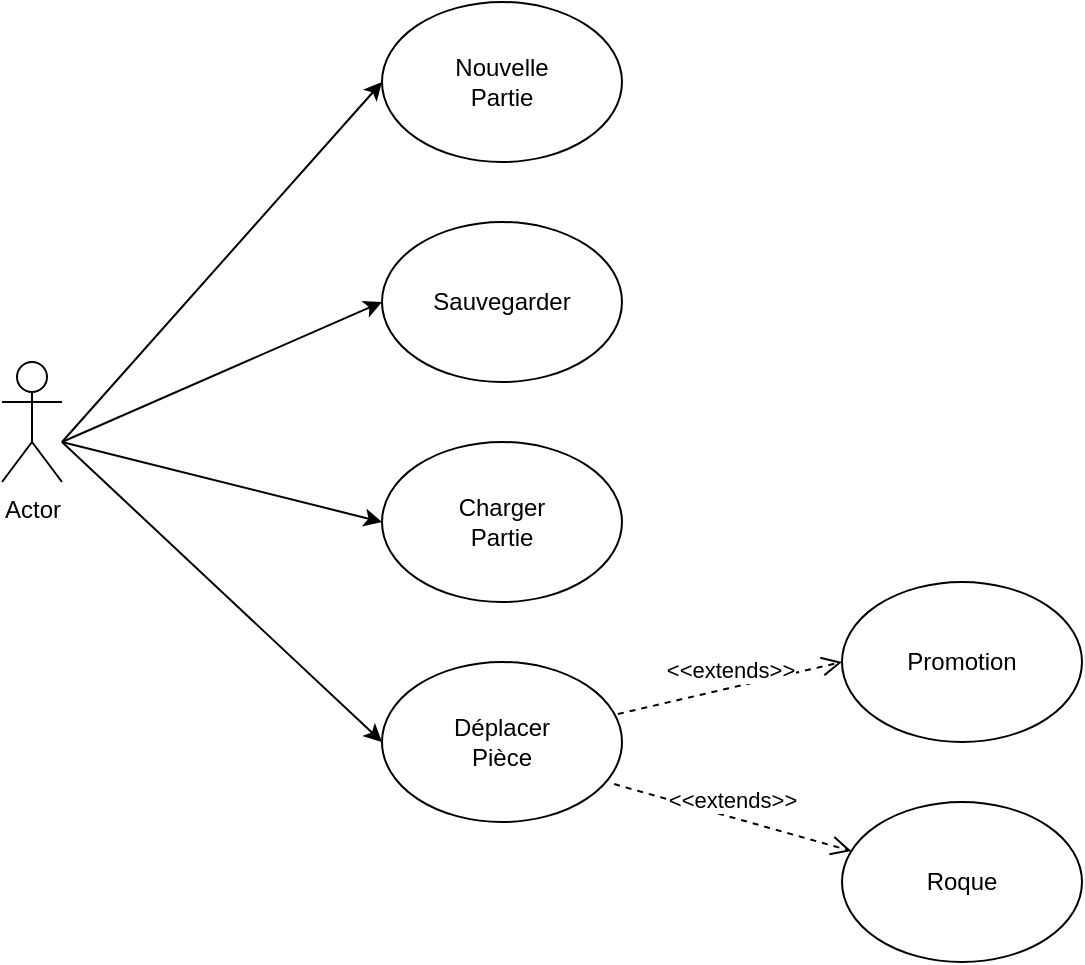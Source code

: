 <mxfile version="10.6.3" type="google"><diagram id="Ql42sXkDyANljRAVo5br" name="Page-1"><mxGraphModel dx="1394" dy="724" grid="1" gridSize="10" guides="1" tooltips="1" connect="1" arrows="1" fold="1" page="1" pageScale="1" pageWidth="850" pageHeight="1100" math="0" shadow="0"><root><mxCell id="0"/><mxCell id="1" parent="0"/><mxCell id="ABA2TWQalKOFwcRKpcgQ-1" value="Actor" style="shape=umlActor;verticalLabelPosition=bottom;labelBackgroundColor=#ffffff;verticalAlign=top;html=1;outlineConnect=0;" parent="1" vertex="1"><mxGeometry x="120" y="310" width="30" height="60" as="geometry"/></mxCell><mxCell id="ABA2TWQalKOFwcRKpcgQ-2" value="" style="ellipse;whiteSpace=wrap;html=1;" parent="1" vertex="1"><mxGeometry x="310" y="130" width="120" height="80" as="geometry"/></mxCell><mxCell id="ABA2TWQalKOFwcRKpcgQ-3" value="&lt;div&gt;Nouvelle&lt;/div&gt;&lt;div&gt;Partie&lt;br&gt;&lt;/div&gt;" style="text;html=1;strokeColor=none;fillColor=none;align=center;verticalAlign=middle;whiteSpace=wrap;rounded=0;" parent="1" vertex="1"><mxGeometry x="350" y="160" width="40" height="20" as="geometry"/></mxCell><mxCell id="ABA2TWQalKOFwcRKpcgQ-4" value="" style="ellipse;whiteSpace=wrap;html=1;" parent="1" vertex="1"><mxGeometry x="310" y="240" width="120" height="80" as="geometry"/></mxCell><mxCell id="ABA2TWQalKOFwcRKpcgQ-5" value="Sauvegarder" style="text;html=1;strokeColor=none;fillColor=none;align=center;verticalAlign=middle;whiteSpace=wrap;rounded=0;" parent="1" vertex="1"><mxGeometry x="350" y="270" width="40" height="20" as="geometry"/></mxCell><mxCell id="ABA2TWQalKOFwcRKpcgQ-6" value="" style="ellipse;whiteSpace=wrap;html=1;" parent="1" vertex="1"><mxGeometry x="310" y="350" width="120" height="80" as="geometry"/></mxCell><mxCell id="ABA2TWQalKOFwcRKpcgQ-7" value="&lt;div&gt;Charger &lt;br&gt;&lt;/div&gt;&lt;div&gt;Partie&lt;br&gt;&lt;/div&gt;" style="text;html=1;strokeColor=none;fillColor=none;align=center;verticalAlign=middle;whiteSpace=wrap;rounded=0;" parent="1" vertex="1"><mxGeometry x="350" y="380" width="40" height="20" as="geometry"/></mxCell><mxCell id="ABA2TWQalKOFwcRKpcgQ-8" value="" style="ellipse;whiteSpace=wrap;html=1;" parent="1" vertex="1"><mxGeometry x="310" y="460" width="120" height="80" as="geometry"/></mxCell><mxCell id="ABA2TWQalKOFwcRKpcgQ-9" value="&lt;div&gt;Déplacer&lt;/div&gt;&lt;div&gt;Pièce&lt;br&gt;&lt;/div&gt;" style="text;html=1;strokeColor=none;fillColor=none;align=center;verticalAlign=middle;whiteSpace=wrap;rounded=0;" parent="1" vertex="1"><mxGeometry x="350" y="490" width="40" height="20" as="geometry"/></mxCell><mxCell id="ABA2TWQalKOFwcRKpcgQ-10" value="" style="ellipse;whiteSpace=wrap;html=1;" parent="1" vertex="1"><mxGeometry x="540" y="420" width="120" height="80" as="geometry"/></mxCell><mxCell id="ABA2TWQalKOFwcRKpcgQ-11" value="Promotion" style="text;html=1;strokeColor=none;fillColor=none;align=center;verticalAlign=middle;whiteSpace=wrap;rounded=0;" parent="1" vertex="1"><mxGeometry x="580" y="450" width="40" height="20" as="geometry"/></mxCell><mxCell id="ABA2TWQalKOFwcRKpcgQ-15" value="" style="endArrow=classic;html=1;entryX=0;entryY=0.5;entryDx=0;entryDy=0;" parent="1" target="ABA2TWQalKOFwcRKpcgQ-6" edge="1"><mxGeometry width="50" height="50" relative="1" as="geometry"><mxPoint x="150" y="350" as="sourcePoint"/><mxPoint x="170" y="560" as="targetPoint"/></mxGeometry></mxCell><mxCell id="ABA2TWQalKOFwcRKpcgQ-16" value="" style="endArrow=classic;html=1;entryX=0;entryY=0.5;entryDx=0;entryDy=0;" parent="1" target="ABA2TWQalKOFwcRKpcgQ-8" edge="1"><mxGeometry width="50" height="50" relative="1" as="geometry"><mxPoint x="150" y="350" as="sourcePoint"/><mxPoint x="320" y="400" as="targetPoint"/></mxGeometry></mxCell><mxCell id="ABA2TWQalKOFwcRKpcgQ-17" value="" style="endArrow=classic;html=1;entryX=0;entryY=0.5;entryDx=0;entryDy=0;" parent="1" target="ABA2TWQalKOFwcRKpcgQ-4" edge="1"><mxGeometry width="50" height="50" relative="1" as="geometry"><mxPoint x="150" y="350" as="sourcePoint"/><mxPoint x="330" y="410" as="targetPoint"/></mxGeometry></mxCell><mxCell id="ABA2TWQalKOFwcRKpcgQ-18" value="" style="endArrow=classic;html=1;entryX=0;entryY=0.5;entryDx=0;entryDy=0;" parent="1" target="ABA2TWQalKOFwcRKpcgQ-2" edge="1"><mxGeometry width="50" height="50" relative="1" as="geometry"><mxPoint x="150" y="350" as="sourcePoint"/><mxPoint x="340" y="420" as="targetPoint"/></mxGeometry></mxCell><mxCell id="ml5Iz20lGK1Kj3_pEi14-4" value="" style="ellipse;whiteSpace=wrap;html=1;" parent="1" vertex="1"><mxGeometry x="540" y="530" width="120" height="80" as="geometry"/></mxCell><mxCell id="ml5Iz20lGK1Kj3_pEi14-5" value="&lt;div&gt;Roque&lt;/div&gt;" style="text;html=1;strokeColor=none;fillColor=none;align=center;verticalAlign=middle;whiteSpace=wrap;rounded=0;" parent="1" vertex="1"><mxGeometry x="580" y="560" width="40" height="20" as="geometry"/></mxCell><mxCell id="fSu3mijR1Jl1dQETNOKv-3" value="&amp;lt;&amp;lt;extends&amp;gt;&amp;gt;" style="html=1;verticalAlign=bottom;endArrow=open;dashed=1;endSize=8;exitX=0.983;exitY=0.325;exitDx=0;exitDy=0;exitPerimeter=0;entryX=0;entryY=0.5;entryDx=0;entryDy=0;" parent="1" source="ABA2TWQalKOFwcRKpcgQ-8" target="ABA2TWQalKOFwcRKpcgQ-10" edge="1"><mxGeometry relative="1" as="geometry"><mxPoint x="840" y="339.5" as="sourcePoint"/><mxPoint x="410" y="339.5" as="targetPoint"/></mxGeometry></mxCell><mxCell id="fSu3mijR1Jl1dQETNOKv-4" value="&amp;lt;&amp;lt;extends&amp;gt;&amp;gt;" style="html=1;verticalAlign=bottom;endArrow=open;dashed=1;endSize=8;exitX=0.967;exitY=0.763;exitDx=0;exitDy=0;exitPerimeter=0;" parent="1" source="ABA2TWQalKOFwcRKpcgQ-8" target="ml5Iz20lGK1Kj3_pEi14-4" edge="1"><mxGeometry relative="1" as="geometry"><mxPoint x="630" y="579.5" as="sourcePoint"/><mxPoint x="200" y="579.5" as="targetPoint"/></mxGeometry></mxCell></root></mxGraphModel></diagram></mxfile>
